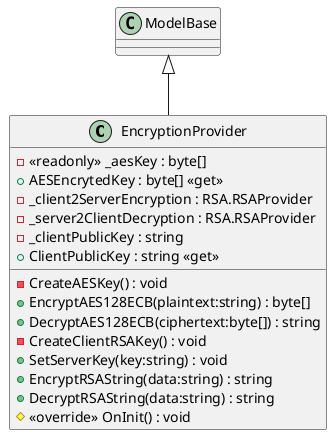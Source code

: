 @startuml
class EncryptionProvider {
    - <<readonly>> _aesKey : byte[]
    + AESEncrytedKey : byte[] <<get>>
    - CreateAESKey() : void
    + EncryptAES128ECB(plaintext:string) : byte[]
    + DecryptAES128ECB(ciphertext:byte[]) : string
    - _client2ServerEncryption : RSA.RSAProvider
    - _server2ClientDecryption : RSA.RSAProvider
    - _clientPublicKey : string
    + ClientPublicKey : string <<get>>
    - CreateClientRSAKey() : void
    + SetServerKey(key:string) : void
    + EncryptRSAString(data:string) : string
    + DecryptRSAString(data:string) : string
    # <<override>> OnInit() : void
}
ModelBase <|-- EncryptionProvider
@enduml
